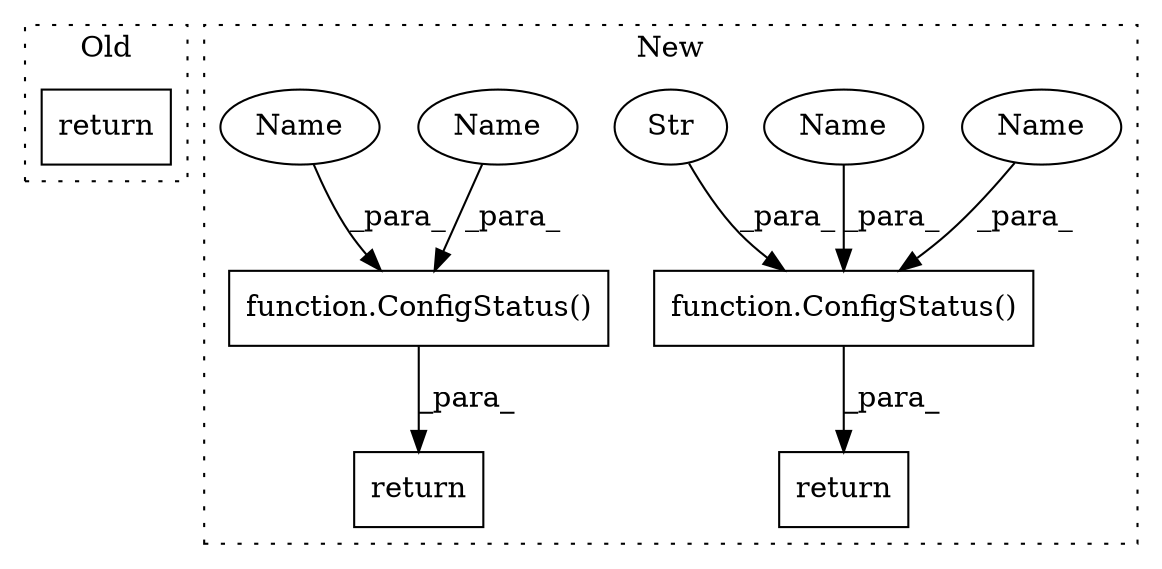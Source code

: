 digraph G {
subgraph cluster0 {
1 [label="return" a="93" s="2337" l="7" shape="box"];
label = "Old";
style="dotted";
}
subgraph cluster1 {
2 [label="function.ConfigStatus()" a="75" s="3169,3393" l="34,1" shape="box"];
3 [label="return" a="93" s="3162" l="7" shape="box"];
4 [label="Str" a="66" s="3246" l="141" shape="ellipse"];
5 [label="function.ConfigStatus()" a="75" s="2790,3042" l="38,1" shape="box"];
6 [label="return" a="93" s="2783" l="7" shape="box"];
7 [label="Name" a="87" s="3203" l="21" shape="ellipse"];
8 [label="Name" a="87" s="2828" l="21" shape="ellipse"];
9 [label="Name" a="87" s="3038" l="4" shape="ellipse"];
10 [label="Name" a="87" s="3389" l="4" shape="ellipse"];
label = "New";
style="dotted";
}
2 -> 3 [label="_para_"];
4 -> 2 [label="_para_"];
5 -> 6 [label="_para_"];
7 -> 2 [label="_para_"];
8 -> 5 [label="_para_"];
9 -> 5 [label="_para_"];
10 -> 2 [label="_para_"];
}